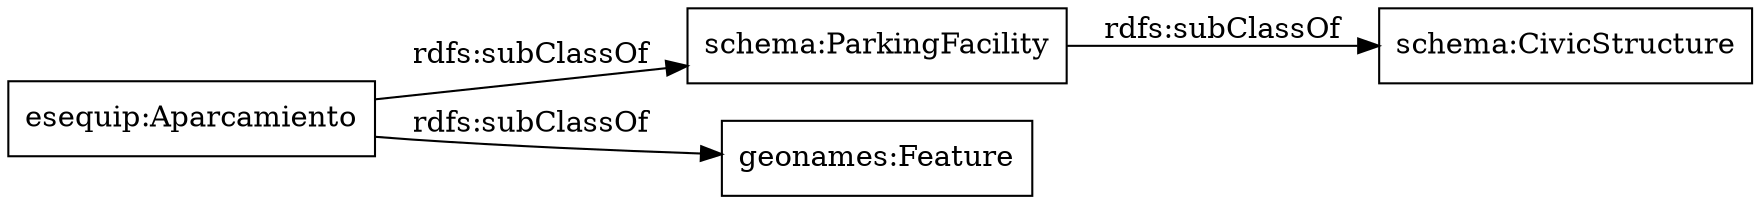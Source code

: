 digraph ar2dtool_diagram { 
rankdir=LR;
size="1000"
node [shape = rectangle, color="black"]; "esequip:Aparcamiento" "schema:ParkingFacility" "schema:CivicStructure" "geonames:Feature" ; /*classes style*/
	"esequip:Aparcamiento" -> "schema:ParkingFacility" [ label = "rdfs:subClassOf" ];
	"esequip:Aparcamiento" -> "geonames:Feature" [ label = "rdfs:subClassOf" ];
	"schema:ParkingFacility" -> "schema:CivicStructure" [ label = "rdfs:subClassOf" ];

}
